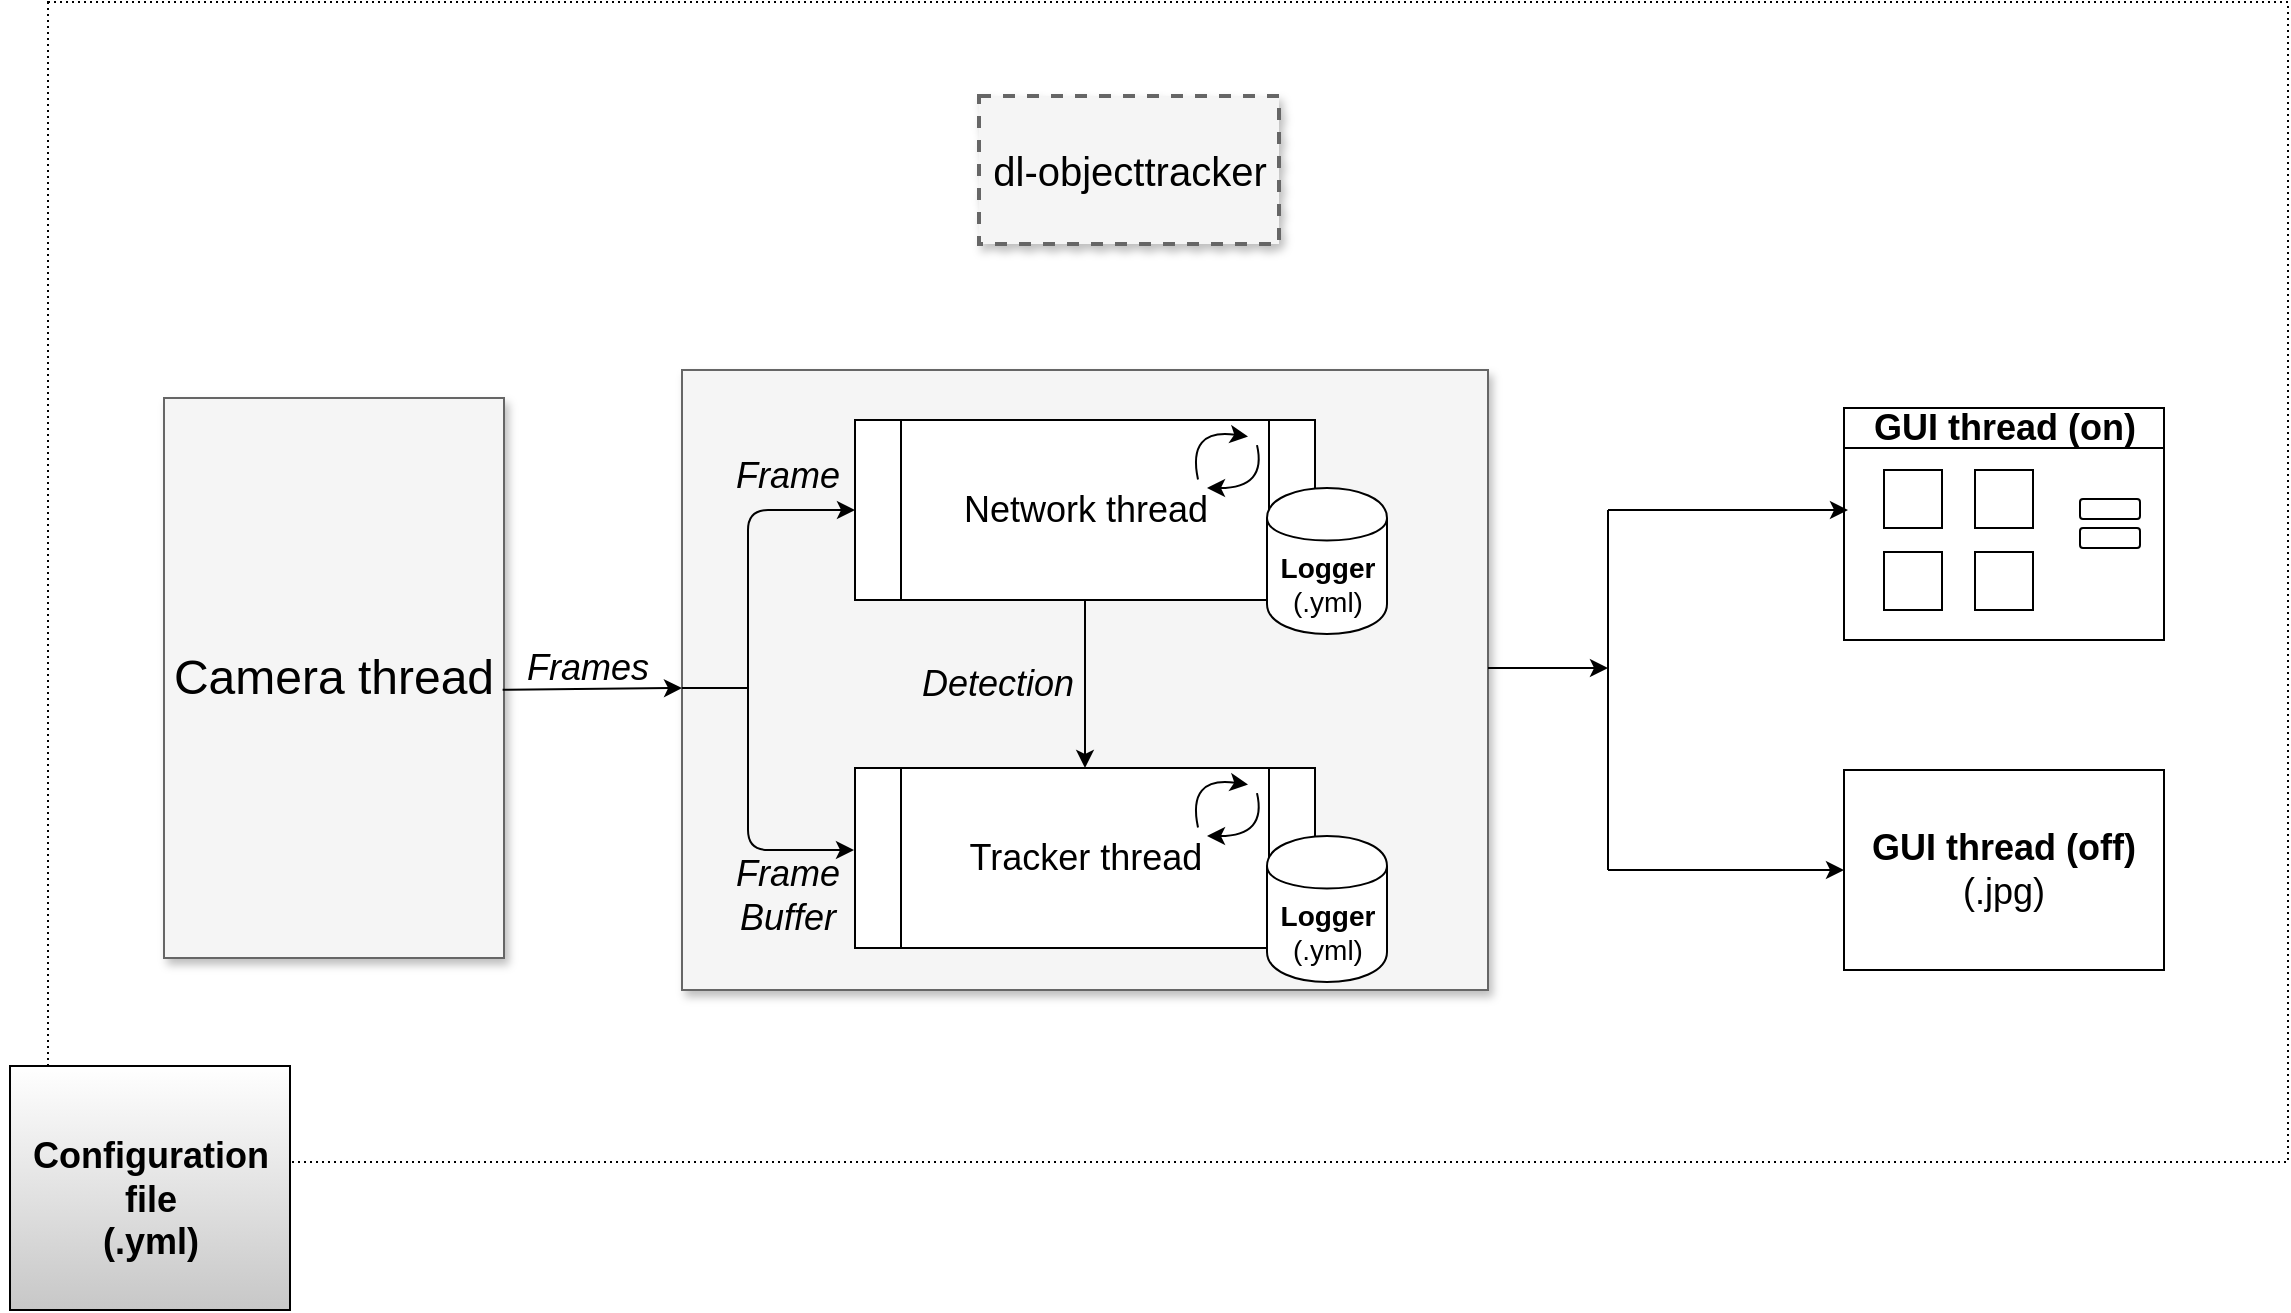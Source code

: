 <mxfile version="10.9.0" type="google"><diagram name="Page-1" id="90a13364-a465-7bf4-72fc-28e22215d7a0"><mxGraphModel dx="1554" dy="944" grid="1" gridSize="10" guides="1" tooltips="1" connect="1" arrows="1" fold="1" page="1" pageScale="1.5" pageWidth="1169" pageHeight="826" background="#ffffff" math="0" shadow="0"><root><mxCell id="0" style=";html=1;"/><mxCell id="1" style=";html=1;" parent="0"/><mxCell id="3a17f1ce550125da-1" value="&lt;div&gt;dl-objecttracker&lt;/div&gt;" style="whiteSpace=wrap;html=1;shadow=1;fontSize=20;fillColor=#f5f5f5;strokeColor=#666666;strokeWidth=2;dashed=1;" parent="1" vertex="1"><mxGeometry x="935.5" y="303" width="150" height="74" as="geometry"/></mxCell><mxCell id="3a17f1ce550125da-2" value="" style="whiteSpace=wrap;html=1;shadow=1;fontSize=18;fillColor=#f5f5f5;strokeColor=#666666;" parent="1" vertex="1"><mxGeometry x="787" y="440" width="403" height="310" as="geometry"/></mxCell><mxCell id="F8j-EvDhjPzzaSFcSB4X-1" value="&lt;font style=&quot;font-size: 24px&quot;&gt;Camera thread&lt;/font&gt;" style="whiteSpace=wrap;html=1;shadow=1;fontSize=18;fillColor=#f5f5f5;strokeColor=#666666;" parent="1" vertex="1"><mxGeometry x="528" y="454" width="170" height="280" as="geometry"/></mxCell><mxCell id="F8j-EvDhjPzzaSFcSB4X-5" value="&lt;font style=&quot;font-size: 18px&quot;&gt;Network thread&lt;/font&gt;" style="shape=process;whiteSpace=wrap;html=1;backgroundOutline=1;" parent="1" vertex="1"><mxGeometry x="873.5" y="465" width="230" height="90" as="geometry"/></mxCell><mxCell id="F8j-EvDhjPzzaSFcSB4X-6" value="&lt;font style=&quot;font-size: 18px&quot;&gt;Tracker thread&lt;/font&gt;" style="shape=process;whiteSpace=wrap;html=1;backgroundOutline=1;" parent="1" vertex="1"><mxGeometry x="873.5" y="639" width="230" height="90" as="geometry"/></mxCell><mxCell id="F8j-EvDhjPzzaSFcSB4X-12" value="" style="endArrow=classic;html=1;align=center;exitX=0.996;exitY=0.521;exitDx=0;exitDy=0;exitPerimeter=0;" parent="1" edge="1" source="F8j-EvDhjPzzaSFcSB4X-1"><mxGeometry width="50" height="50" relative="1" as="geometry"><mxPoint x="717" y="599" as="sourcePoint"/><mxPoint x="787" y="599" as="targetPoint"/></mxGeometry></mxCell><mxCell id="F8j-EvDhjPzzaSFcSB4X-13" value="&lt;font style=&quot;font-size: 18px&quot;&gt;&lt;i&gt;Frames&lt;/i&gt;&lt;/font&gt;" style="text;html=1;strokeColor=none;fillColor=none;align=center;verticalAlign=middle;whiteSpace=wrap;rounded=0;" parent="1" vertex="1"><mxGeometry x="720" y="579" width="40" height="20" as="geometry"/></mxCell><mxCell id="F8j-EvDhjPzzaSFcSB4X-20" value="" style="endArrow=classic;html=1;align=center;entryX=0.5;entryY=0;entryDx=0;entryDy=0;exitX=0.5;exitY=1;exitDx=0;exitDy=0;" parent="1" source="F8j-EvDhjPzzaSFcSB4X-5" target="F8j-EvDhjPzzaSFcSB4X-6" edge="1"><mxGeometry width="50" height="50" relative="1" as="geometry"><mxPoint x="988.5" y="569" as="sourcePoint"/><mxPoint x="989" y="610" as="targetPoint"/></mxGeometry></mxCell><mxCell id="F8j-EvDhjPzzaSFcSB4X-49" value="" style="endArrow=classic;html=1;align=center;" parent="1" edge="1"><mxGeometry width="50" height="50" relative="1" as="geometry"><mxPoint x="820" y="590" as="sourcePoint"/><mxPoint x="873" y="680" as="targetPoint"/><Array as="points"><mxPoint x="820" y="680"/></Array></mxGeometry></mxCell><mxCell id="F8j-EvDhjPzzaSFcSB4X-50" value="" style="endArrow=none;html=1;align=center;" parent="1" edge="1"><mxGeometry width="50" height="50" relative="1" as="geometry"><mxPoint x="787" y="599" as="sourcePoint"/><mxPoint x="820" y="599" as="targetPoint"/></mxGeometry></mxCell><mxCell id="F8j-EvDhjPzzaSFcSB4X-51" value="" style="endArrow=classic;html=1;align=center;entryX=0;entryY=0.5;entryDx=0;entryDy=0;" parent="1" target="F8j-EvDhjPzzaSFcSB4X-5" edge="1"><mxGeometry width="50" height="50" relative="1" as="geometry"><mxPoint x="820" y="590" as="sourcePoint"/><mxPoint x="850" y="500" as="targetPoint"/><Array as="points"><mxPoint x="820" y="510"/></Array></mxGeometry></mxCell><mxCell id="F8j-EvDhjPzzaSFcSB4X-52" value="&lt;font style=&quot;font-size: 18px&quot;&gt;&lt;i&gt;Frame Buffer&lt;/i&gt;&lt;/font&gt;" style="text;html=1;strokeColor=none;fillColor=none;align=center;verticalAlign=middle;whiteSpace=wrap;rounded=0;" parent="1" vertex="1"><mxGeometry x="820" y="693" width="40" height="20" as="geometry"/></mxCell><mxCell id="F8j-EvDhjPzzaSFcSB4X-54" value="&lt;font style=&quot;font-size: 18px&quot;&gt;&lt;i&gt;Frame&lt;/i&gt;&lt;/font&gt;" style="text;html=1;strokeColor=none;fillColor=none;align=center;verticalAlign=middle;whiteSpace=wrap;rounded=0;" parent="1" vertex="1"><mxGeometry x="820" y="483" width="40" height="20" as="geometry"/></mxCell><mxCell id="F8j-EvDhjPzzaSFcSB4X-55" value="&lt;font style=&quot;font-size: 18px&quot;&gt;&lt;i&gt;Detection&lt;/i&gt;&lt;/font&gt;" style="text;html=1;strokeColor=none;fillColor=none;align=center;verticalAlign=middle;whiteSpace=wrap;rounded=0;" parent="1" vertex="1"><mxGeometry x="924.5" y="587" width="40" height="20" as="geometry"/></mxCell><mxCell id="F8j-EvDhjPzzaSFcSB4X-56" value="" style="endArrow=none;html=1;align=center;endFill=0;" parent="1" edge="1"><mxGeometry width="50" height="50" relative="1" as="geometry"><mxPoint x="1250" y="589" as="sourcePoint"/><mxPoint x="1250" y="510" as="targetPoint"/></mxGeometry></mxCell><mxCell id="F8j-EvDhjPzzaSFcSB4X-57" value="" style="endArrow=classic;html=1;align=center;endFill=1;" parent="1" edge="1"><mxGeometry width="50" height="50" relative="1" as="geometry"><mxPoint x="1190" y="589" as="sourcePoint"/><mxPoint x="1250" y="589" as="targetPoint"/></mxGeometry></mxCell><mxCell id="F8j-EvDhjPzzaSFcSB4X-59" value="" style="endArrow=none;html=1;align=center;" parent="1" edge="1"><mxGeometry width="50" height="50" relative="1" as="geometry"><mxPoint x="1250" y="690" as="sourcePoint"/><mxPoint x="1250" y="589" as="targetPoint"/></mxGeometry></mxCell><mxCell id="F8j-EvDhjPzzaSFcSB4X-61" value="&lt;div&gt;&lt;font style=&quot;font-size: 18px&quot;&gt;&lt;b&gt;GUI thread (off)&lt;/b&gt;&lt;/font&gt;&lt;/div&gt;&lt;div&gt;&lt;font style=&quot;font-size: 18px&quot;&gt;(.jpg)&lt;/font&gt;&lt;br&gt;&lt;b&gt;&lt;/b&gt;&lt;/div&gt;" style="rounded=0;whiteSpace=wrap;html=1;" parent="1" vertex="1"><mxGeometry x="1368" y="640" width="160" height="100" as="geometry"/></mxCell><mxCell id="F8j-EvDhjPzzaSFcSB4X-62" value="" style="endArrow=classic;html=1;align=center;verticalAlign=middle;startArrow=none;startFill=0;endFill=1;" parent="1" edge="1"><mxGeometry width="50" height="50" relative="1" as="geometry"><mxPoint x="1250" y="510" as="sourcePoint"/><mxPoint x="1370" y="510" as="targetPoint"/></mxGeometry></mxCell><mxCell id="F8j-EvDhjPzzaSFcSB4X-64" value="" style="endArrow=classic;html=1;align=center;entryX=0;entryY=0.5;entryDx=0;entryDy=0;endFill=1;" parent="1" target="F8j-EvDhjPzzaSFcSB4X-61" edge="1"><mxGeometry width="50" height="50" relative="1" as="geometry"><mxPoint x="1250" y="690" as="sourcePoint"/><mxPoint x="1300" y="690" as="targetPoint"/></mxGeometry></mxCell><mxCell id="F8j-EvDhjPzzaSFcSB4X-77" value="" style="group" parent="1" vertex="1" connectable="0"><mxGeometry x="1039.5" y="643" width="40" height="30" as="geometry"/></mxCell><mxCell id="F8j-EvDhjPzzaSFcSB4X-75" value="" style="curved=1;endArrow=classic;html=1;align=center;" parent="F8j-EvDhjPzzaSFcSB4X-77" edge="1"><mxGeometry width="50" height="50" relative="1" as="geometry"><mxPoint x="5.5" y="25.714" as="sourcePoint"/><mxPoint x="30.5" y="4.286" as="targetPoint"/><Array as="points"><mxPoint/></Array></mxGeometry></mxCell><mxCell id="F8j-EvDhjPzzaSFcSB4X-76" value="" style="curved=1;endArrow=classic;html=1;align=center;" parent="F8j-EvDhjPzzaSFcSB4X-77" edge="1"><mxGeometry width="50" height="50" relative="1" as="geometry"><mxPoint x="35.0" y="8.571" as="sourcePoint"/><mxPoint x="10.0" y="30" as="targetPoint"/><Array as="points"><mxPoint x="40" y="30"/></Array></mxGeometry></mxCell><mxCell id="F8j-EvDhjPzzaSFcSB4X-78" value="" style="group" parent="1" vertex="1" connectable="0"><mxGeometry x="1039.5" y="469" width="40" height="30" as="geometry"/></mxCell><mxCell id="F8j-EvDhjPzzaSFcSB4X-79" value="" style="curved=1;endArrow=classic;html=1;align=center;" parent="F8j-EvDhjPzzaSFcSB4X-78" edge="1"><mxGeometry width="50" height="50" relative="1" as="geometry"><mxPoint x="5.5" y="25.714" as="sourcePoint"/><mxPoint x="30.5" y="4.286" as="targetPoint"/><Array as="points"><mxPoint/></Array></mxGeometry></mxCell><mxCell id="F8j-EvDhjPzzaSFcSB4X-80" value="" style="curved=1;endArrow=classic;html=1;align=center;" parent="F8j-EvDhjPzzaSFcSB4X-78" edge="1"><mxGeometry width="50" height="50" relative="1" as="geometry"><mxPoint x="35.0" y="8.571" as="sourcePoint"/><mxPoint x="10.0" y="30" as="targetPoint"/><Array as="points"><mxPoint x="40" y="30"/></Array></mxGeometry></mxCell><mxCell id="F8j-EvDhjPzzaSFcSB4X-83" value="&lt;div&gt;&lt;font style=&quot;font-size: 14px&quot;&gt;&lt;b&gt;Logger&lt;/b&gt;&lt;/font&gt;&lt;/div&gt;&lt;div&gt;&lt;font style=&quot;font-size: 14px&quot;&gt;(.yml)&lt;/font&gt;&lt;br&gt;&lt;b&gt;&lt;/b&gt;&lt;/div&gt;" style="shape=cylinder;whiteSpace=wrap;html=1;boundedLbl=1;backgroundOutline=1;" parent="1" vertex="1"><mxGeometry x="1079.5" y="499" width="60" height="73" as="geometry"/></mxCell><mxCell id="F8j-EvDhjPzzaSFcSB4X-87" value="" style="group" parent="1" vertex="1" connectable="0"><mxGeometry x="1368" y="459" width="160" height="116" as="geometry"/></mxCell><mxCell id="F8j-EvDhjPzzaSFcSB4X-9" value="&lt;font style=&quot;font-size: 18px&quot;&gt;GUI thread (on)&lt;/font&gt;" style="swimlane;html=1;startSize=20;horizontal=1;containerType=tree;" parent="F8j-EvDhjPzzaSFcSB4X-87" vertex="1"><mxGeometry width="160" height="116" as="geometry"><mxRectangle x="1368" y="476" width="50" height="20" as="alternateBounds"/></mxGeometry></mxCell><mxCell id="F8j-EvDhjPzzaSFcSB4X-40" value="" style="whiteSpace=wrap;html=1;aspect=fixed;" parent="F8j-EvDhjPzzaSFcSB4X-9" vertex="1"><mxGeometry x="20" y="31" width="29" height="29" as="geometry"/></mxCell><mxCell id="F8j-EvDhjPzzaSFcSB4X-41" value="" style="whiteSpace=wrap;html=1;aspect=fixed;" parent="F8j-EvDhjPzzaSFcSB4X-9" vertex="1"><mxGeometry x="20" y="72" width="29" height="29" as="geometry"/></mxCell><mxCell id="F8j-EvDhjPzzaSFcSB4X-45" value="" style="rounded=1;whiteSpace=wrap;html=1;" parent="F8j-EvDhjPzzaSFcSB4X-9" vertex="1"><mxGeometry x="118" y="45.5" width="30" height="10" as="geometry"/></mxCell><mxCell id="F8j-EvDhjPzzaSFcSB4X-46" value="" style="rounded=1;whiteSpace=wrap;html=1;" parent="F8j-EvDhjPzzaSFcSB4X-9" vertex="1"><mxGeometry x="118" y="60" width="30" height="10" as="geometry"/></mxCell><mxCell id="F8j-EvDhjPzzaSFcSB4X-65" value="" style="whiteSpace=wrap;html=1;aspect=fixed;" parent="F8j-EvDhjPzzaSFcSB4X-9" vertex="1"><mxGeometry x="65.5" y="31" width="29" height="29" as="geometry"/></mxCell><mxCell id="F8j-EvDhjPzzaSFcSB4X-66" value="" style="whiteSpace=wrap;html=1;aspect=fixed;" parent="F8j-EvDhjPzzaSFcSB4X-9" vertex="1"><mxGeometry x="65.5" y="72" width="29" height="29" as="geometry"/></mxCell><mxCell id="33A2yZvHd5wi2wctLkOS-1" value="&lt;div&gt;&lt;font style=&quot;font-size: 14px&quot;&gt;&lt;b&gt;Logger&lt;/b&gt;&lt;/font&gt;&lt;/div&gt;&lt;div&gt;&lt;font style=&quot;font-size: 14px&quot;&gt;(.yml)&lt;/font&gt;&lt;br&gt;&lt;b&gt;&lt;/b&gt;&lt;/div&gt;" style="shape=cylinder;whiteSpace=wrap;html=1;boundedLbl=1;backgroundOutline=1;" vertex="1" parent="1"><mxGeometry x="1079.5" y="673" width="60" height="73" as="geometry"/></mxCell><mxCell id="33A2yZvHd5wi2wctLkOS-3" value="" style="rounded=0;whiteSpace=wrap;html=1;shadow=0;glass=0;fillColor=none;dashed=1;dashPattern=1 2;" vertex="1" parent="1"><mxGeometry x="470" y="256" width="1120" height="580" as="geometry"/></mxCell><mxCell id="33A2yZvHd5wi2wctLkOS-5" value="" style="rounded=0;whiteSpace=wrap;html=1;shadow=0;glass=0;fillColor=#ffffff;gradientColor=#C7C7C7;" vertex="1" parent="1"><mxGeometry x="451" y="788" width="140" height="122" as="geometry"/></mxCell><mxCell id="33A2yZvHd5wi2wctLkOS-6" value="&lt;div align=&quot;center&quot;&gt;&lt;b&gt;&lt;font style=&quot;font-size: 18px&quot;&gt;Configuration&lt;/font&gt;&lt;/b&gt;&lt;/div&gt;&lt;div align=&quot;center&quot;&gt;&lt;b&gt;&lt;font style=&quot;font-size: 18px&quot;&gt;file&lt;/font&gt;&lt;/b&gt;&lt;/div&gt;&lt;div align=&quot;center&quot;&gt;&lt;b&gt;&lt;font style=&quot;font-size: 18px&quot;&gt;(.yml)&lt;/font&gt;&lt;/b&gt;&lt;/div&gt;" style="text;html=1;align=center;" vertex="1" parent="1"><mxGeometry x="446" y="816" width="150" height="30" as="geometry"/></mxCell></root></mxGraphModel></diagram></mxfile>